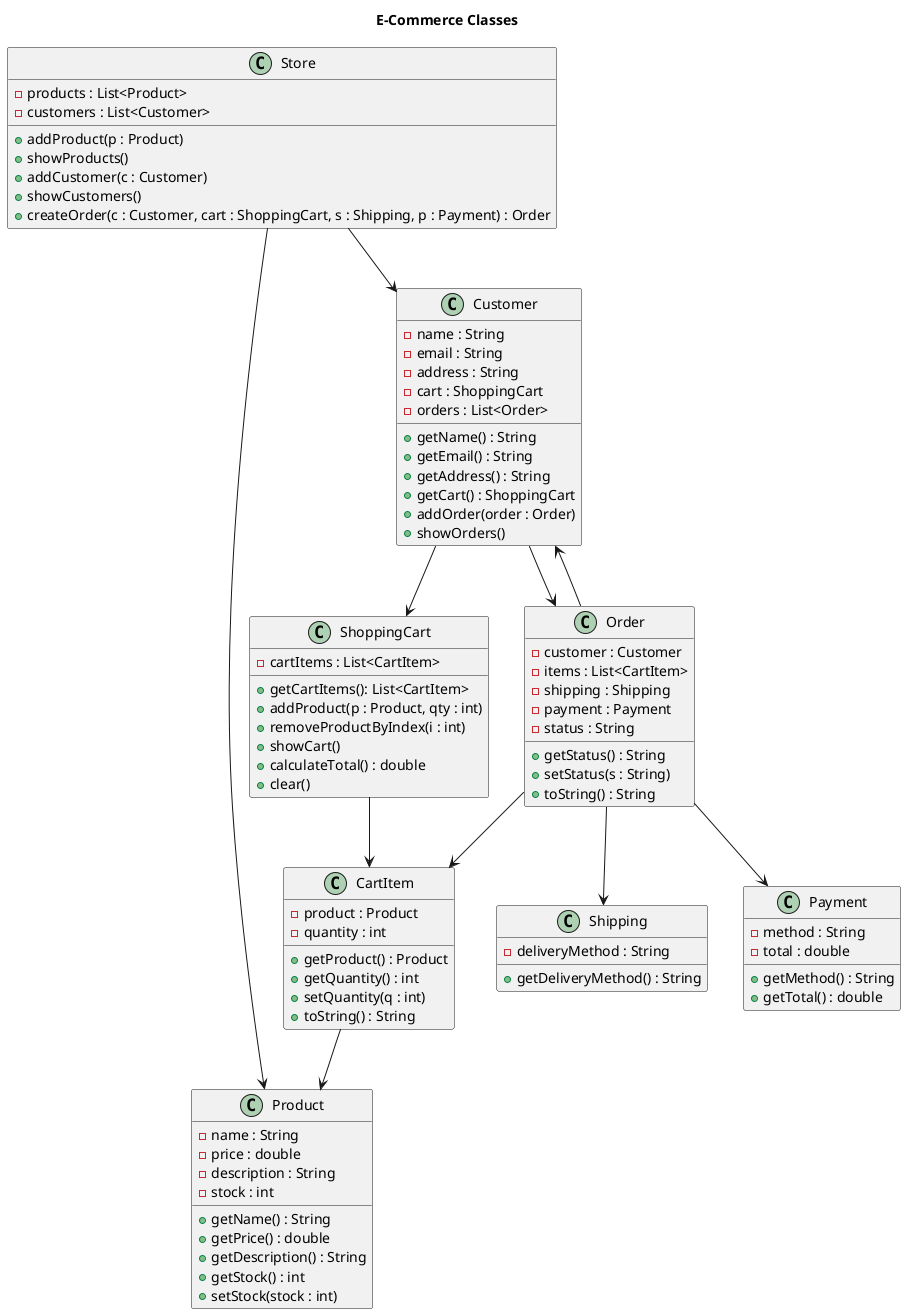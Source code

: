 @startuml
title E-Commerce Classes

class Store {
  - products : List<Product>
  - customers : List<Customer>
  + addProduct(p : Product)
  + showProducts()
  + addCustomer(c : Customer)
  + showCustomers()
  + createOrder(c : Customer, cart : ShoppingCart, s : Shipping, p : Payment) : Order
}

class Product {
  - name : String
  - price : double
  - description : String
  - stock : int
  + getName() : String
  + getPrice() : double
  + getDescription() : String
  + getStock() : int
  + setStock(stock : int)
}

class Customer {
  - name : String
  - email : String
  - address : String
  - cart : ShoppingCart
  - orders : List<Order>
  + getName() : String
  + getEmail() : String
  + getAddress() : String
  + getCart() : ShoppingCart
  + addOrder(order : Order)
  + showOrders()
}

class ShoppingCart {
  - cartItems : List<CartItem>
  + getCartItems(): List<CartItem>
  + addProduct(p : Product, qty : int)
  + removeProductByIndex(i : int)
  + showCart()
  + calculateTotal() : double
  + clear()
}

class CartItem {
  - product : Product
  - quantity : int
  + getProduct() : Product
  + getQuantity() : int
  + setQuantity(q : int)
  + toString() : String
}

class Order {
  - customer : Customer
  - items : List<CartItem>
  - shipping : Shipping
  - payment : Payment
  - status : String
  + getStatus() : String
  + setStatus(s : String)
  + toString() : String
}

class Shipping {
  - deliveryMethod : String
  + getDeliveryMethod() : String
}

class Payment {
  - method : String
  - total : double
  + getMethod() : String
  + getTotal() : double
}

' -------------------
' Relationships
' -------------------
Store --> Product
Store --> Customer
Customer --> ShoppingCart
Customer --> Order
ShoppingCart --> CartItem
CartItem --> Product
Order --> CartItem
Order --> Shipping
Order --> Payment
Order --> Customer

@enduml